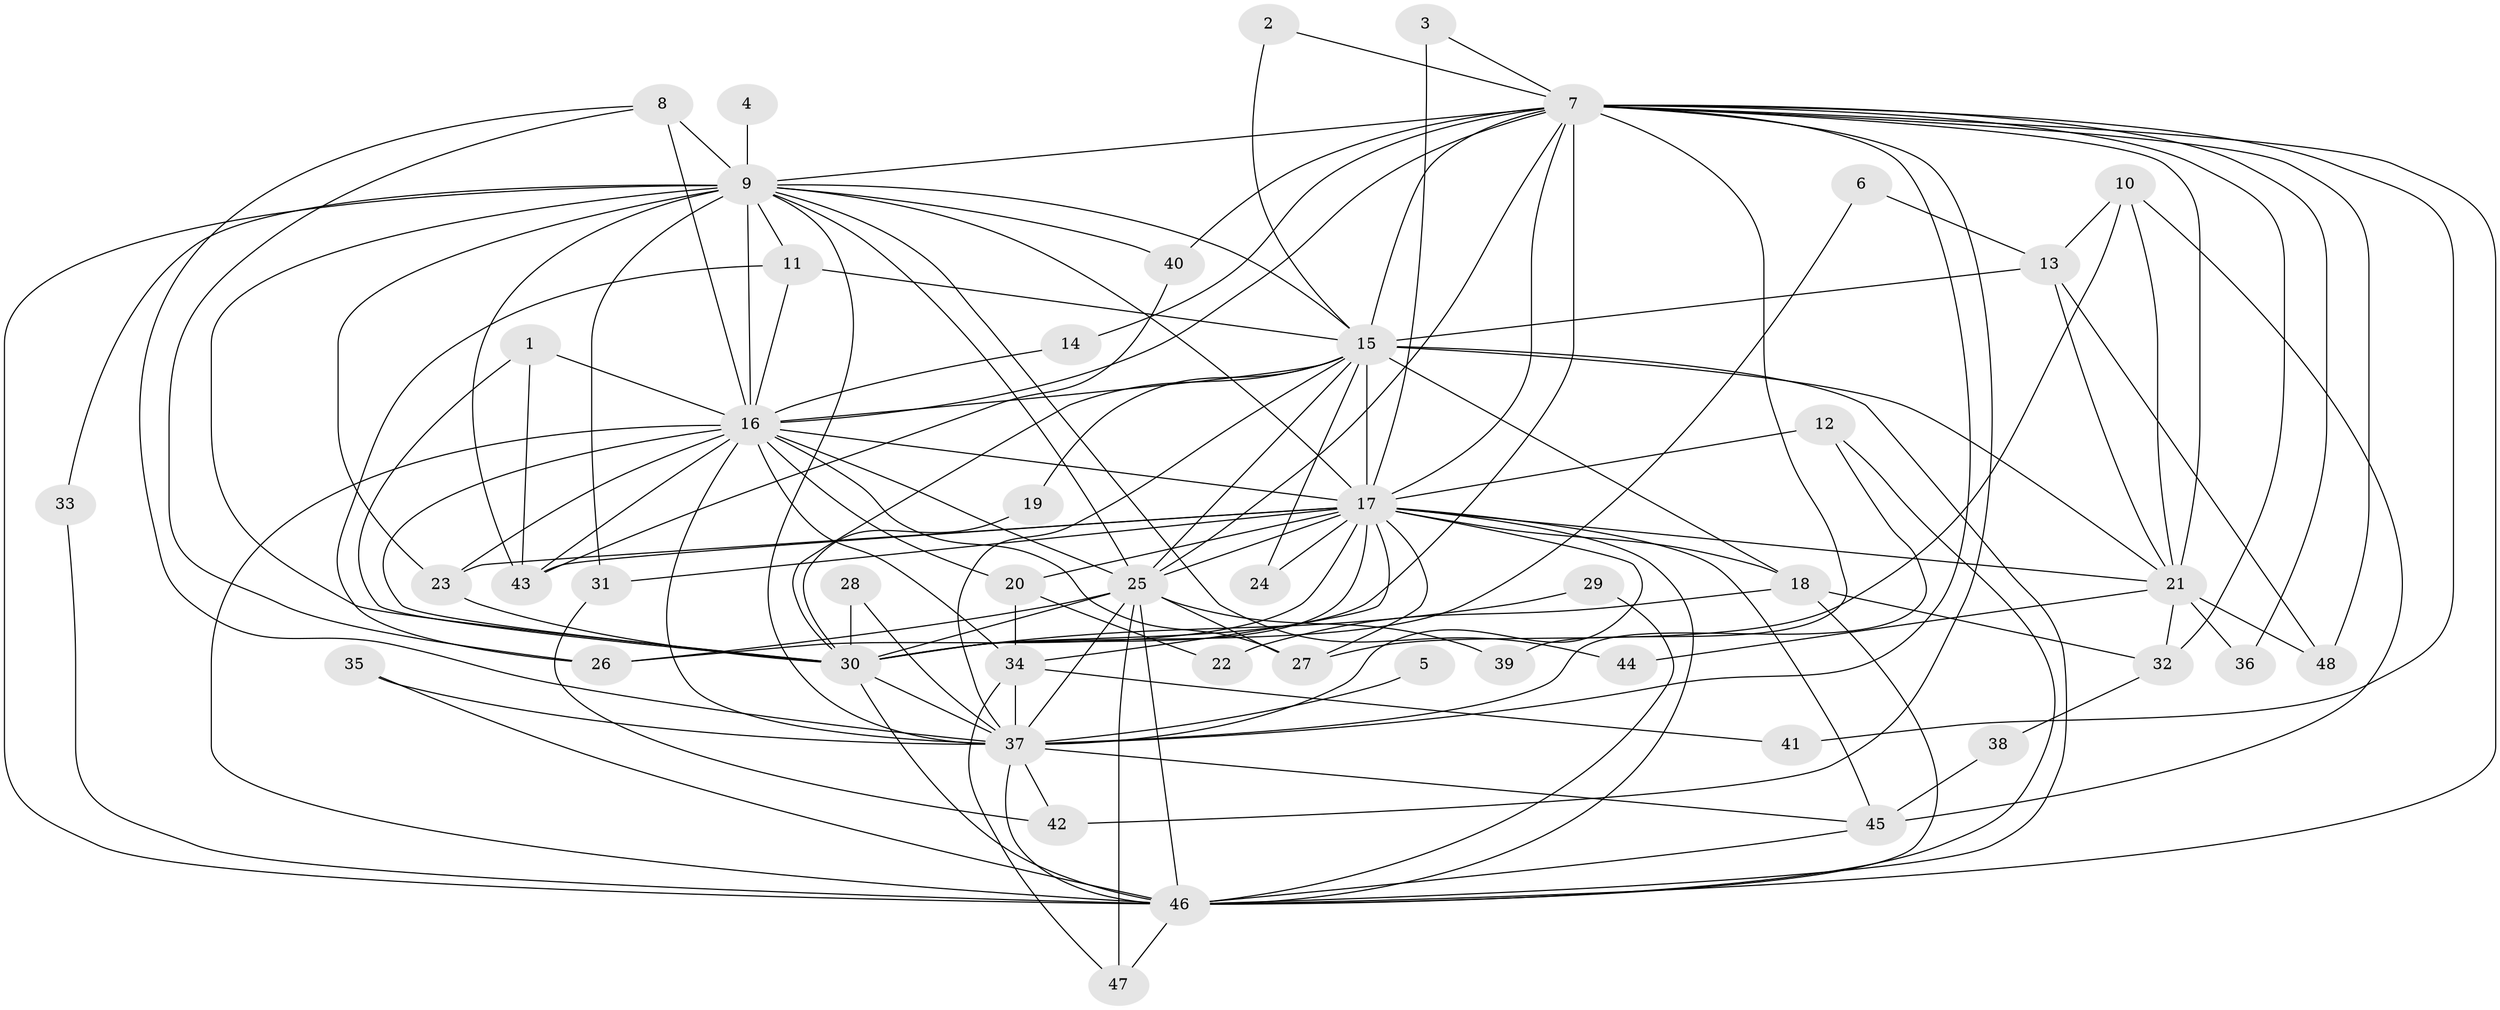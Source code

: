 // original degree distribution, {17: 0.010526315789473684, 18: 0.021052631578947368, 27: 0.010526315789473684, 21: 0.010526315789473684, 16: 0.010526315789473684, 24: 0.021052631578947368, 22: 0.010526315789473684, 19: 0.010526315789473684, 2: 0.6, 10: 0.010526315789473684, 3: 0.15789473684210525, 5: 0.021052631578947368, 6: 0.010526315789473684, 4: 0.08421052631578947, 7: 0.010526315789473684}
// Generated by graph-tools (version 1.1) at 2025/01/03/09/25 03:01:25]
// undirected, 48 vertices, 134 edges
graph export_dot {
graph [start="1"]
  node [color=gray90,style=filled];
  1;
  2;
  3;
  4;
  5;
  6;
  7;
  8;
  9;
  10;
  11;
  12;
  13;
  14;
  15;
  16;
  17;
  18;
  19;
  20;
  21;
  22;
  23;
  24;
  25;
  26;
  27;
  28;
  29;
  30;
  31;
  32;
  33;
  34;
  35;
  36;
  37;
  38;
  39;
  40;
  41;
  42;
  43;
  44;
  45;
  46;
  47;
  48;
  1 -- 16 [weight=1.0];
  1 -- 30 [weight=1.0];
  1 -- 43 [weight=1.0];
  2 -- 7 [weight=1.0];
  2 -- 15 [weight=1.0];
  3 -- 7 [weight=1.0];
  3 -- 17 [weight=1.0];
  4 -- 9 [weight=1.0];
  5 -- 37 [weight=1.0];
  6 -- 13 [weight=1.0];
  6 -- 30 [weight=1.0];
  7 -- 9 [weight=1.0];
  7 -- 14 [weight=1.0];
  7 -- 15 [weight=1.0];
  7 -- 16 [weight=1.0];
  7 -- 17 [weight=3.0];
  7 -- 21 [weight=2.0];
  7 -- 25 [weight=1.0];
  7 -- 30 [weight=2.0];
  7 -- 32 [weight=1.0];
  7 -- 36 [weight=1.0];
  7 -- 37 [weight=1.0];
  7 -- 39 [weight=2.0];
  7 -- 40 [weight=1.0];
  7 -- 41 [weight=1.0];
  7 -- 42 [weight=1.0];
  7 -- 46 [weight=1.0];
  7 -- 48 [weight=1.0];
  8 -- 9 [weight=1.0];
  8 -- 16 [weight=1.0];
  8 -- 26 [weight=1.0];
  8 -- 37 [weight=1.0];
  9 -- 11 [weight=1.0];
  9 -- 15 [weight=1.0];
  9 -- 16 [weight=2.0];
  9 -- 17 [weight=3.0];
  9 -- 23 [weight=1.0];
  9 -- 25 [weight=2.0];
  9 -- 30 [weight=1.0];
  9 -- 31 [weight=1.0];
  9 -- 33 [weight=1.0];
  9 -- 37 [weight=1.0];
  9 -- 40 [weight=1.0];
  9 -- 43 [weight=1.0];
  9 -- 44 [weight=1.0];
  9 -- 46 [weight=3.0];
  10 -- 13 [weight=1.0];
  10 -- 21 [weight=1.0];
  10 -- 27 [weight=1.0];
  10 -- 45 [weight=1.0];
  11 -- 15 [weight=1.0];
  11 -- 16 [weight=1.0];
  11 -- 26 [weight=1.0];
  12 -- 17 [weight=1.0];
  12 -- 37 [weight=1.0];
  12 -- 46 [weight=1.0];
  13 -- 15 [weight=2.0];
  13 -- 21 [weight=1.0];
  13 -- 48 [weight=1.0];
  14 -- 16 [weight=1.0];
  15 -- 16 [weight=1.0];
  15 -- 17 [weight=4.0];
  15 -- 18 [weight=1.0];
  15 -- 19 [weight=1.0];
  15 -- 21 [weight=1.0];
  15 -- 24 [weight=1.0];
  15 -- 25 [weight=1.0];
  15 -- 30 [weight=1.0];
  15 -- 37 [weight=1.0];
  15 -- 46 [weight=1.0];
  16 -- 17 [weight=3.0];
  16 -- 20 [weight=1.0];
  16 -- 23 [weight=1.0];
  16 -- 25 [weight=1.0];
  16 -- 27 [weight=2.0];
  16 -- 30 [weight=1.0];
  16 -- 34 [weight=1.0];
  16 -- 37 [weight=1.0];
  16 -- 43 [weight=1.0];
  16 -- 46 [weight=1.0];
  17 -- 18 [weight=1.0];
  17 -- 20 [weight=1.0];
  17 -- 21 [weight=1.0];
  17 -- 23 [weight=1.0];
  17 -- 24 [weight=1.0];
  17 -- 25 [weight=3.0];
  17 -- 26 [weight=1.0];
  17 -- 27 [weight=1.0];
  17 -- 30 [weight=3.0];
  17 -- 31 [weight=1.0];
  17 -- 34 [weight=1.0];
  17 -- 37 [weight=3.0];
  17 -- 43 [weight=1.0];
  17 -- 45 [weight=1.0];
  17 -- 46 [weight=2.0];
  18 -- 22 [weight=1.0];
  18 -- 32 [weight=1.0];
  18 -- 46 [weight=1.0];
  19 -- 30 [weight=1.0];
  20 -- 22 [weight=1.0];
  20 -- 34 [weight=1.0];
  21 -- 32 [weight=1.0];
  21 -- 36 [weight=1.0];
  21 -- 44 [weight=1.0];
  21 -- 48 [weight=1.0];
  23 -- 30 [weight=1.0];
  25 -- 26 [weight=1.0];
  25 -- 27 [weight=1.0];
  25 -- 30 [weight=2.0];
  25 -- 37 [weight=2.0];
  25 -- 39 [weight=1.0];
  25 -- 46 [weight=1.0];
  25 -- 47 [weight=1.0];
  28 -- 30 [weight=1.0];
  28 -- 37 [weight=1.0];
  29 -- 30 [weight=1.0];
  29 -- 46 [weight=1.0];
  30 -- 37 [weight=1.0];
  30 -- 46 [weight=1.0];
  31 -- 42 [weight=1.0];
  32 -- 38 [weight=1.0];
  33 -- 46 [weight=1.0];
  34 -- 37 [weight=2.0];
  34 -- 41 [weight=1.0];
  34 -- 47 [weight=1.0];
  35 -- 37 [weight=2.0];
  35 -- 46 [weight=1.0];
  37 -- 42 [weight=1.0];
  37 -- 45 [weight=1.0];
  37 -- 46 [weight=1.0];
  38 -- 45 [weight=1.0];
  40 -- 43 [weight=1.0];
  45 -- 46 [weight=1.0];
  46 -- 47 [weight=1.0];
}
